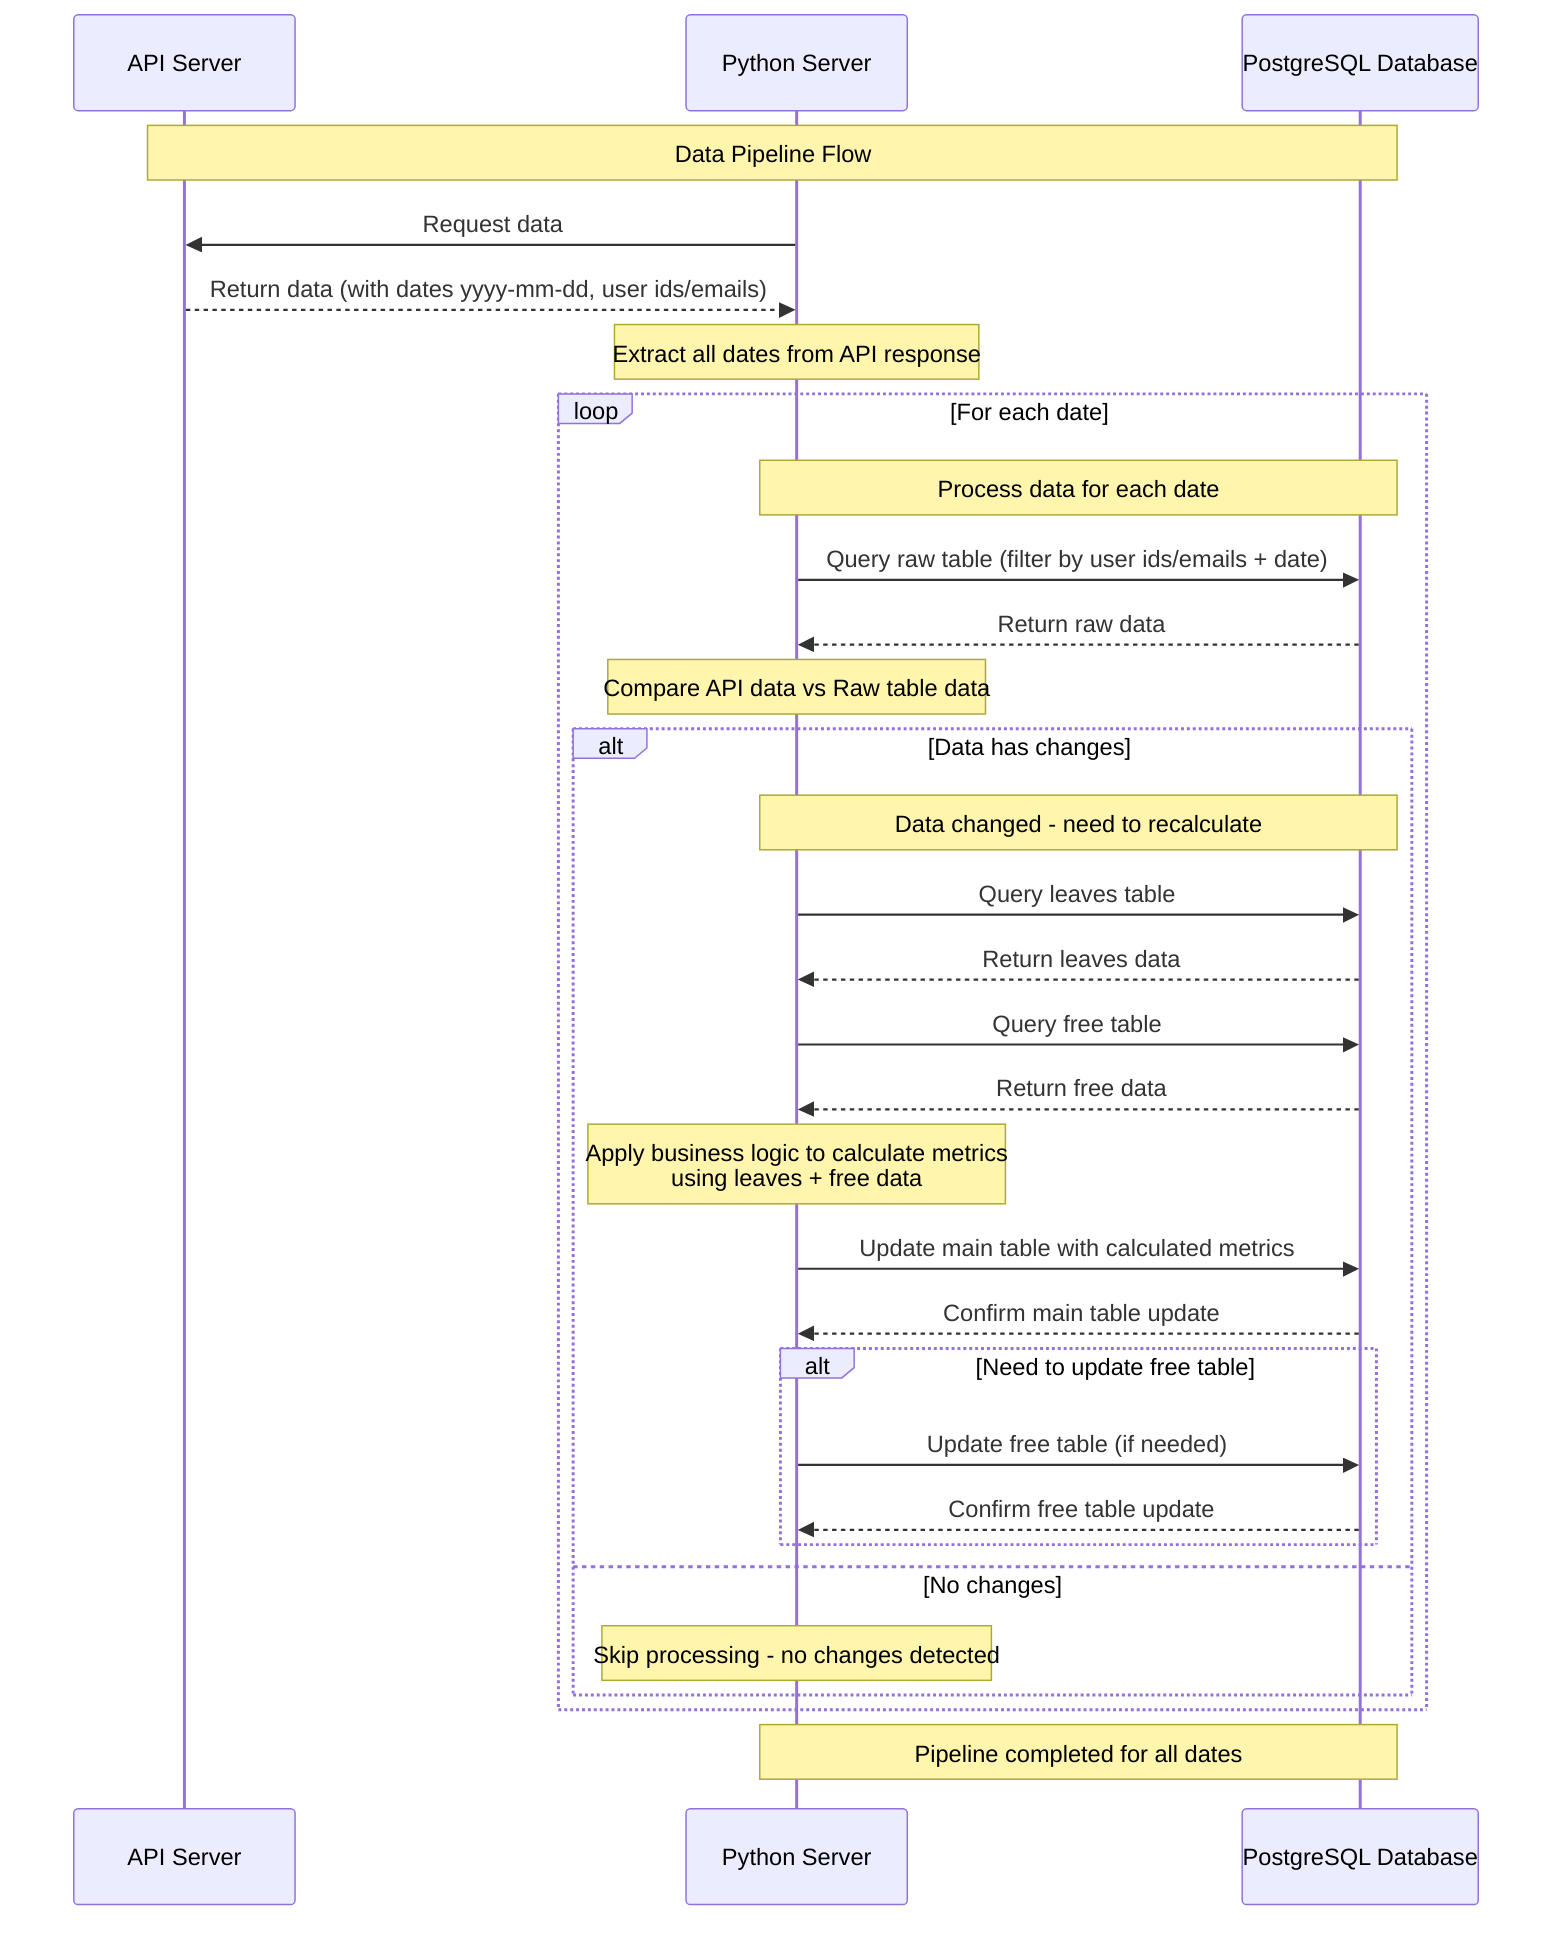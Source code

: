 sequenceDiagram
    participant API as API Server
    participant PS as Python Server
    participant PG as PostgreSQL Database
    
    Note over API, PG: Data Pipeline Flow
    
    %% Bước 1: Lấy dữ liệu từ API
    PS->>API: Request data
    API-->>PS: Return data (with dates yyyy-mm-dd, user ids/emails)
    
    Note over PS: Extract all dates from API response
    
    %% Bước 2: Xử lý từng ngày
    loop For each date
        Note over PS, PG: Process data for each date
        
        %% Bước 2.1: Query bảng raw để so sánh
        PS->>PG: Query raw table (filter by user ids/emails + date)
        PG-->>PS: Return raw data
        
        Note over PS: Compare API data vs Raw table data
        
        alt Data has changes
            Note over PS, PG: Data changed - need to recalculate
            
            %% Bước 2.2: Query bảng leaves và free
            PS->>PG: Query leaves table
            PG-->>PS: Return leaves data
            
            PS->>PG: Query free table  
            PG-->>PS: Return free data
            
            Note over PS: Apply business logic to calculate metrics<br/>using leaves + free data
            
            %% Bước 2.3: Cập nhật dữ liệu
            PS->>PG: Update main table with calculated metrics
            PG-->>PS: Confirm main table update
            
            alt Need to update free table
                PS->>PG: Update free table (if needed)
                PG-->>PS: Confirm free table update
            end
            
        else No changes
            Note over PS: Skip processing - no changes detected
        end
    end
    
    Note over PS, PG: Pipeline completed for all dates